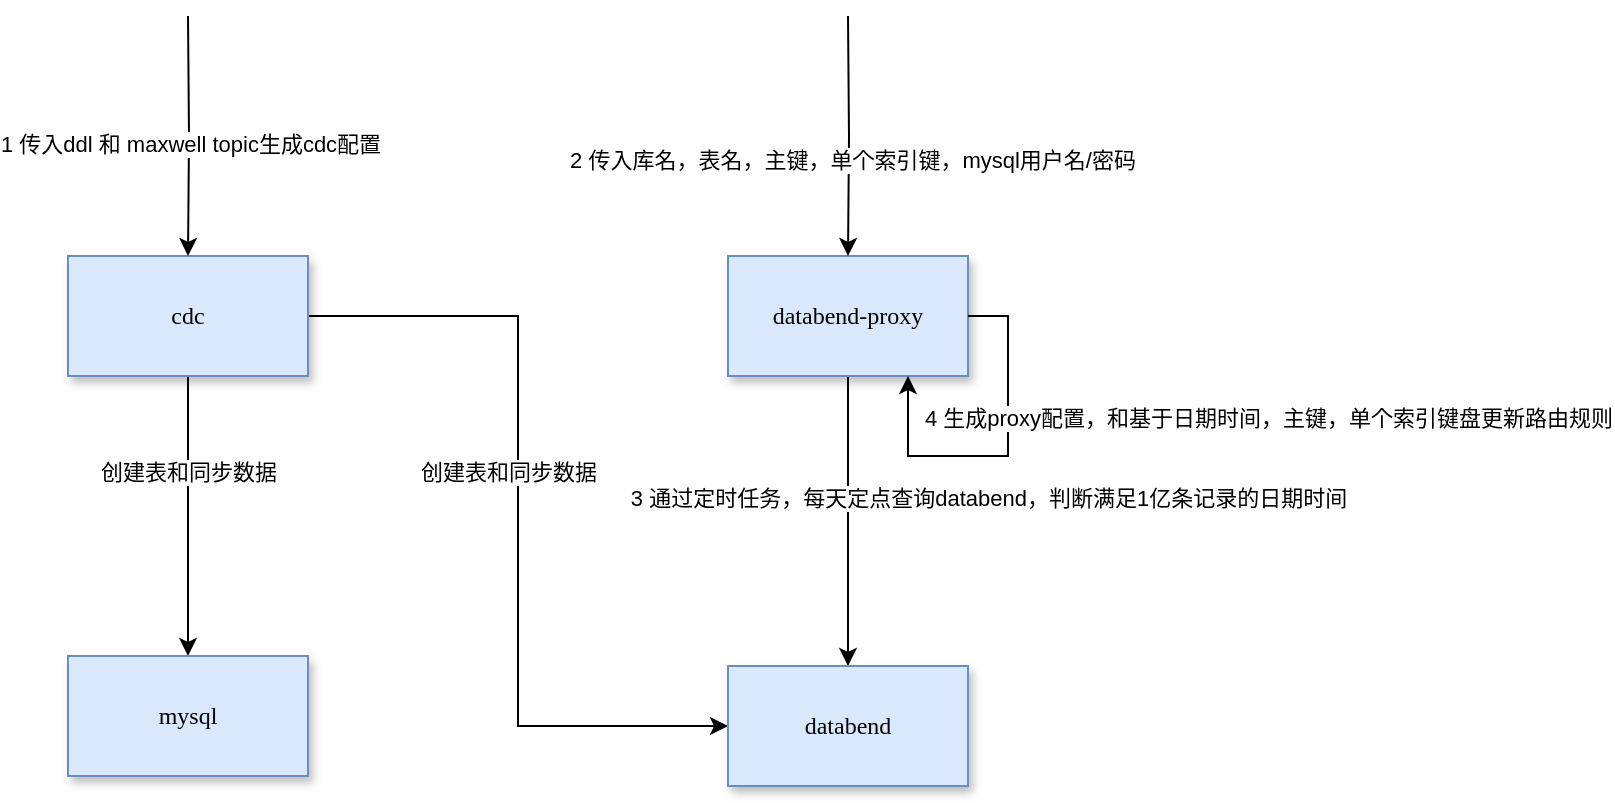 <mxfile version="28.0.6">
  <diagram name="第 1 页" id="ybSWev30SjwJqXHt9w0i">
    <mxGraphModel dx="1234" dy="763" grid="1" gridSize="10" guides="1" tooltips="1" connect="1" arrows="1" fold="1" page="1" pageScale="1" pageWidth="1654" pageHeight="1169" math="0" shadow="0">
      <root>
        <mxCell id="0" />
        <mxCell id="1" parent="0" />
        <mxCell id="aLZACTp-3pR5Ggs5oU1X-16" style="edgeStyle=orthogonalEdgeStyle;rounded=0;orthogonalLoop=1;jettySize=auto;html=1;exitX=0.5;exitY=1;exitDx=0;exitDy=0;entryX=0.5;entryY=0;entryDx=0;entryDy=0;" edge="1" parent="1" source="aLZACTp-3pR5Ggs5oU1X-1" target="aLZACTp-3pR5Ggs5oU1X-15">
          <mxGeometry relative="1" as="geometry" />
        </mxCell>
        <mxCell id="aLZACTp-3pR5Ggs5oU1X-18" value="创建表和同步数据" style="edgeLabel;html=1;align=center;verticalAlign=middle;resizable=0;points=[];" vertex="1" connectable="0" parent="aLZACTp-3pR5Ggs5oU1X-16">
          <mxGeometry x="-0.314" relative="1" as="geometry">
            <mxPoint as="offset" />
          </mxGeometry>
        </mxCell>
        <mxCell id="aLZACTp-3pR5Ggs5oU1X-17" style="edgeStyle=orthogonalEdgeStyle;rounded=0;orthogonalLoop=1;jettySize=auto;html=1;exitX=1;exitY=0.5;exitDx=0;exitDy=0;entryX=0;entryY=0.5;entryDx=0;entryDy=0;" edge="1" parent="1" source="aLZACTp-3pR5Ggs5oU1X-1" target="aLZACTp-3pR5Ggs5oU1X-4">
          <mxGeometry relative="1" as="geometry" />
        </mxCell>
        <mxCell id="aLZACTp-3pR5Ggs5oU1X-19" value="创建表和同步数据" style="edgeLabel;html=1;align=center;verticalAlign=middle;resizable=0;points=[];" vertex="1" connectable="0" parent="aLZACTp-3pR5Ggs5oU1X-17">
          <mxGeometry x="-0.118" y="-1" relative="1" as="geometry">
            <mxPoint x="-4" as="offset" />
          </mxGeometry>
        </mxCell>
        <mxCell id="aLZACTp-3pR5Ggs5oU1X-1" value="cdc" style="rounded=0;whiteSpace=wrap;html=1;fillColor=#dae8fc;strokeColor=#6c8ebf;shadow=1;fontFamily=Tahoma;" vertex="1" parent="1">
          <mxGeometry x="240" y="320" width="120" height="60" as="geometry" />
        </mxCell>
        <mxCell id="aLZACTp-3pR5Ggs5oU1X-11" style="edgeStyle=orthogonalEdgeStyle;rounded=0;orthogonalLoop=1;jettySize=auto;html=1;exitX=0.5;exitY=1;exitDx=0;exitDy=0;entryX=0.5;entryY=0;entryDx=0;entryDy=0;" edge="1" parent="1" source="aLZACTp-3pR5Ggs5oU1X-2" target="aLZACTp-3pR5Ggs5oU1X-4">
          <mxGeometry relative="1" as="geometry" />
        </mxCell>
        <mxCell id="aLZACTp-3pR5Ggs5oU1X-12" value="3 通过定时任务，每天定点查询databend，判断满足1亿条记录的日期时间" style="edgeLabel;html=1;align=center;verticalAlign=middle;resizable=0;points=[];" vertex="1" connectable="0" parent="aLZACTp-3pR5Ggs5oU1X-11">
          <mxGeometry x="-0.159" y="3" relative="1" as="geometry">
            <mxPoint x="67" as="offset" />
          </mxGeometry>
        </mxCell>
        <mxCell id="aLZACTp-3pR5Ggs5oU1X-2" value="databend-proxy" style="rounded=0;whiteSpace=wrap;html=1;fillColor=#dae8fc;strokeColor=#6c8ebf;shadow=1;fontFamily=Tahoma;" vertex="1" parent="1">
          <mxGeometry x="570" y="320" width="120" height="60" as="geometry" />
        </mxCell>
        <mxCell id="aLZACTp-3pR5Ggs5oU1X-4" value="databend" style="rounded=0;whiteSpace=wrap;html=1;fillColor=#dae8fc;strokeColor=#6c8ebf;shadow=1;fontFamily=Tahoma;" vertex="1" parent="1">
          <mxGeometry x="570" y="525" width="120" height="60" as="geometry" />
        </mxCell>
        <mxCell id="aLZACTp-3pR5Ggs5oU1X-6" style="edgeStyle=orthogonalEdgeStyle;rounded=0;orthogonalLoop=1;jettySize=auto;html=1;entryX=0.5;entryY=0;entryDx=0;entryDy=0;" edge="1" parent="1" target="aLZACTp-3pR5Ggs5oU1X-1">
          <mxGeometry relative="1" as="geometry">
            <mxPoint x="300" y="200" as="sourcePoint" />
          </mxGeometry>
        </mxCell>
        <mxCell id="aLZACTp-3pR5Ggs5oU1X-7" value="1 传入ddl 和 maxwell topic生成cdc配置" style="edgeLabel;html=1;align=center;verticalAlign=middle;resizable=0;points=[];" vertex="1" connectable="0" parent="aLZACTp-3pR5Ggs5oU1X-6">
          <mxGeometry x="0.067" y="1" relative="1" as="geometry">
            <mxPoint as="offset" />
          </mxGeometry>
        </mxCell>
        <mxCell id="aLZACTp-3pR5Ggs5oU1X-8" style="edgeStyle=orthogonalEdgeStyle;rounded=0;orthogonalLoop=1;jettySize=auto;html=1;" edge="1" parent="1" target="aLZACTp-3pR5Ggs5oU1X-2">
          <mxGeometry relative="1" as="geometry">
            <mxPoint x="630" y="200" as="sourcePoint" />
          </mxGeometry>
        </mxCell>
        <mxCell id="aLZACTp-3pR5Ggs5oU1X-10" value="2 传入库名，表名，主键，单个索引键，mysql用户名/密码" style="edgeLabel;html=1;align=center;verticalAlign=middle;resizable=0;points=[];" vertex="1" connectable="0" parent="aLZACTp-3pR5Ggs5oU1X-8">
          <mxGeometry x="0.207" y="2" relative="1" as="geometry">
            <mxPoint as="offset" />
          </mxGeometry>
        </mxCell>
        <mxCell id="aLZACTp-3pR5Ggs5oU1X-13" style="edgeStyle=orthogonalEdgeStyle;rounded=0;orthogonalLoop=1;jettySize=auto;html=1;exitX=1;exitY=0.5;exitDx=0;exitDy=0;" edge="1" parent="1" source="aLZACTp-3pR5Ggs5oU1X-2">
          <mxGeometry relative="1" as="geometry">
            <mxPoint x="660" y="380" as="targetPoint" />
            <Array as="points">
              <mxPoint x="710" y="350" />
              <mxPoint x="710" y="420" />
              <mxPoint x="660" y="420" />
            </Array>
          </mxGeometry>
        </mxCell>
        <mxCell id="aLZACTp-3pR5Ggs5oU1X-14" value="4 生成proxy配置，和基于日期时间，主键，单个索引键盘更新路由规则" style="edgeLabel;html=1;align=center;verticalAlign=middle;resizable=0;points=[];" vertex="1" connectable="0" parent="aLZACTp-3pR5Ggs5oU1X-13">
          <mxGeometry x="-0.14" y="-3" relative="1" as="geometry">
            <mxPoint x="133" y="-7" as="offset" />
          </mxGeometry>
        </mxCell>
        <mxCell id="aLZACTp-3pR5Ggs5oU1X-15" value="mysql" style="rounded=0;whiteSpace=wrap;html=1;fillColor=#dae8fc;strokeColor=#6c8ebf;shadow=1;fontFamily=Tahoma;" vertex="1" parent="1">
          <mxGeometry x="240" y="520" width="120" height="60" as="geometry" />
        </mxCell>
      </root>
    </mxGraphModel>
  </diagram>
</mxfile>
